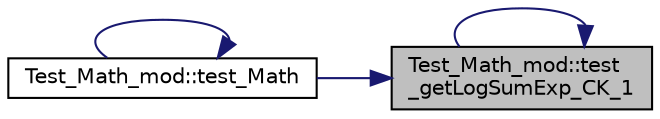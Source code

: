 digraph "Test_Math_mod::test_getLogSumExp_CK_1"
{
 // LATEX_PDF_SIZE
  edge [fontname="Helvetica",fontsize="10",labelfontname="Helvetica",labelfontsize="10"];
  node [fontname="Helvetica",fontsize="10",shape=record];
  rankdir="RL";
  Node1 [label="Test_Math_mod::test\l_getLogSumExp_CK_1",height=0.2,width=0.4,color="black", fillcolor="grey75", style="filled", fontcolor="black",tooltip=" "];
  Node1 -> Node1 [dir="back",color="midnightblue",fontsize="10",style="solid",fontname="Helvetica"];
  Node1 -> Node2 [dir="back",color="midnightblue",fontsize="10",style="solid",fontname="Helvetica"];
  Node2 [label="Test_Math_mod::test_Math",height=0.2,width=0.4,color="black", fillcolor="white", style="filled",URL="$namespaceTest__Math__mod.html#a929cb321de1b5d3d971a20bcb8c51e80",tooltip=" "];
  Node2 -> Node2 [dir="back",color="midnightblue",fontsize="10",style="solid",fontname="Helvetica"];
}
